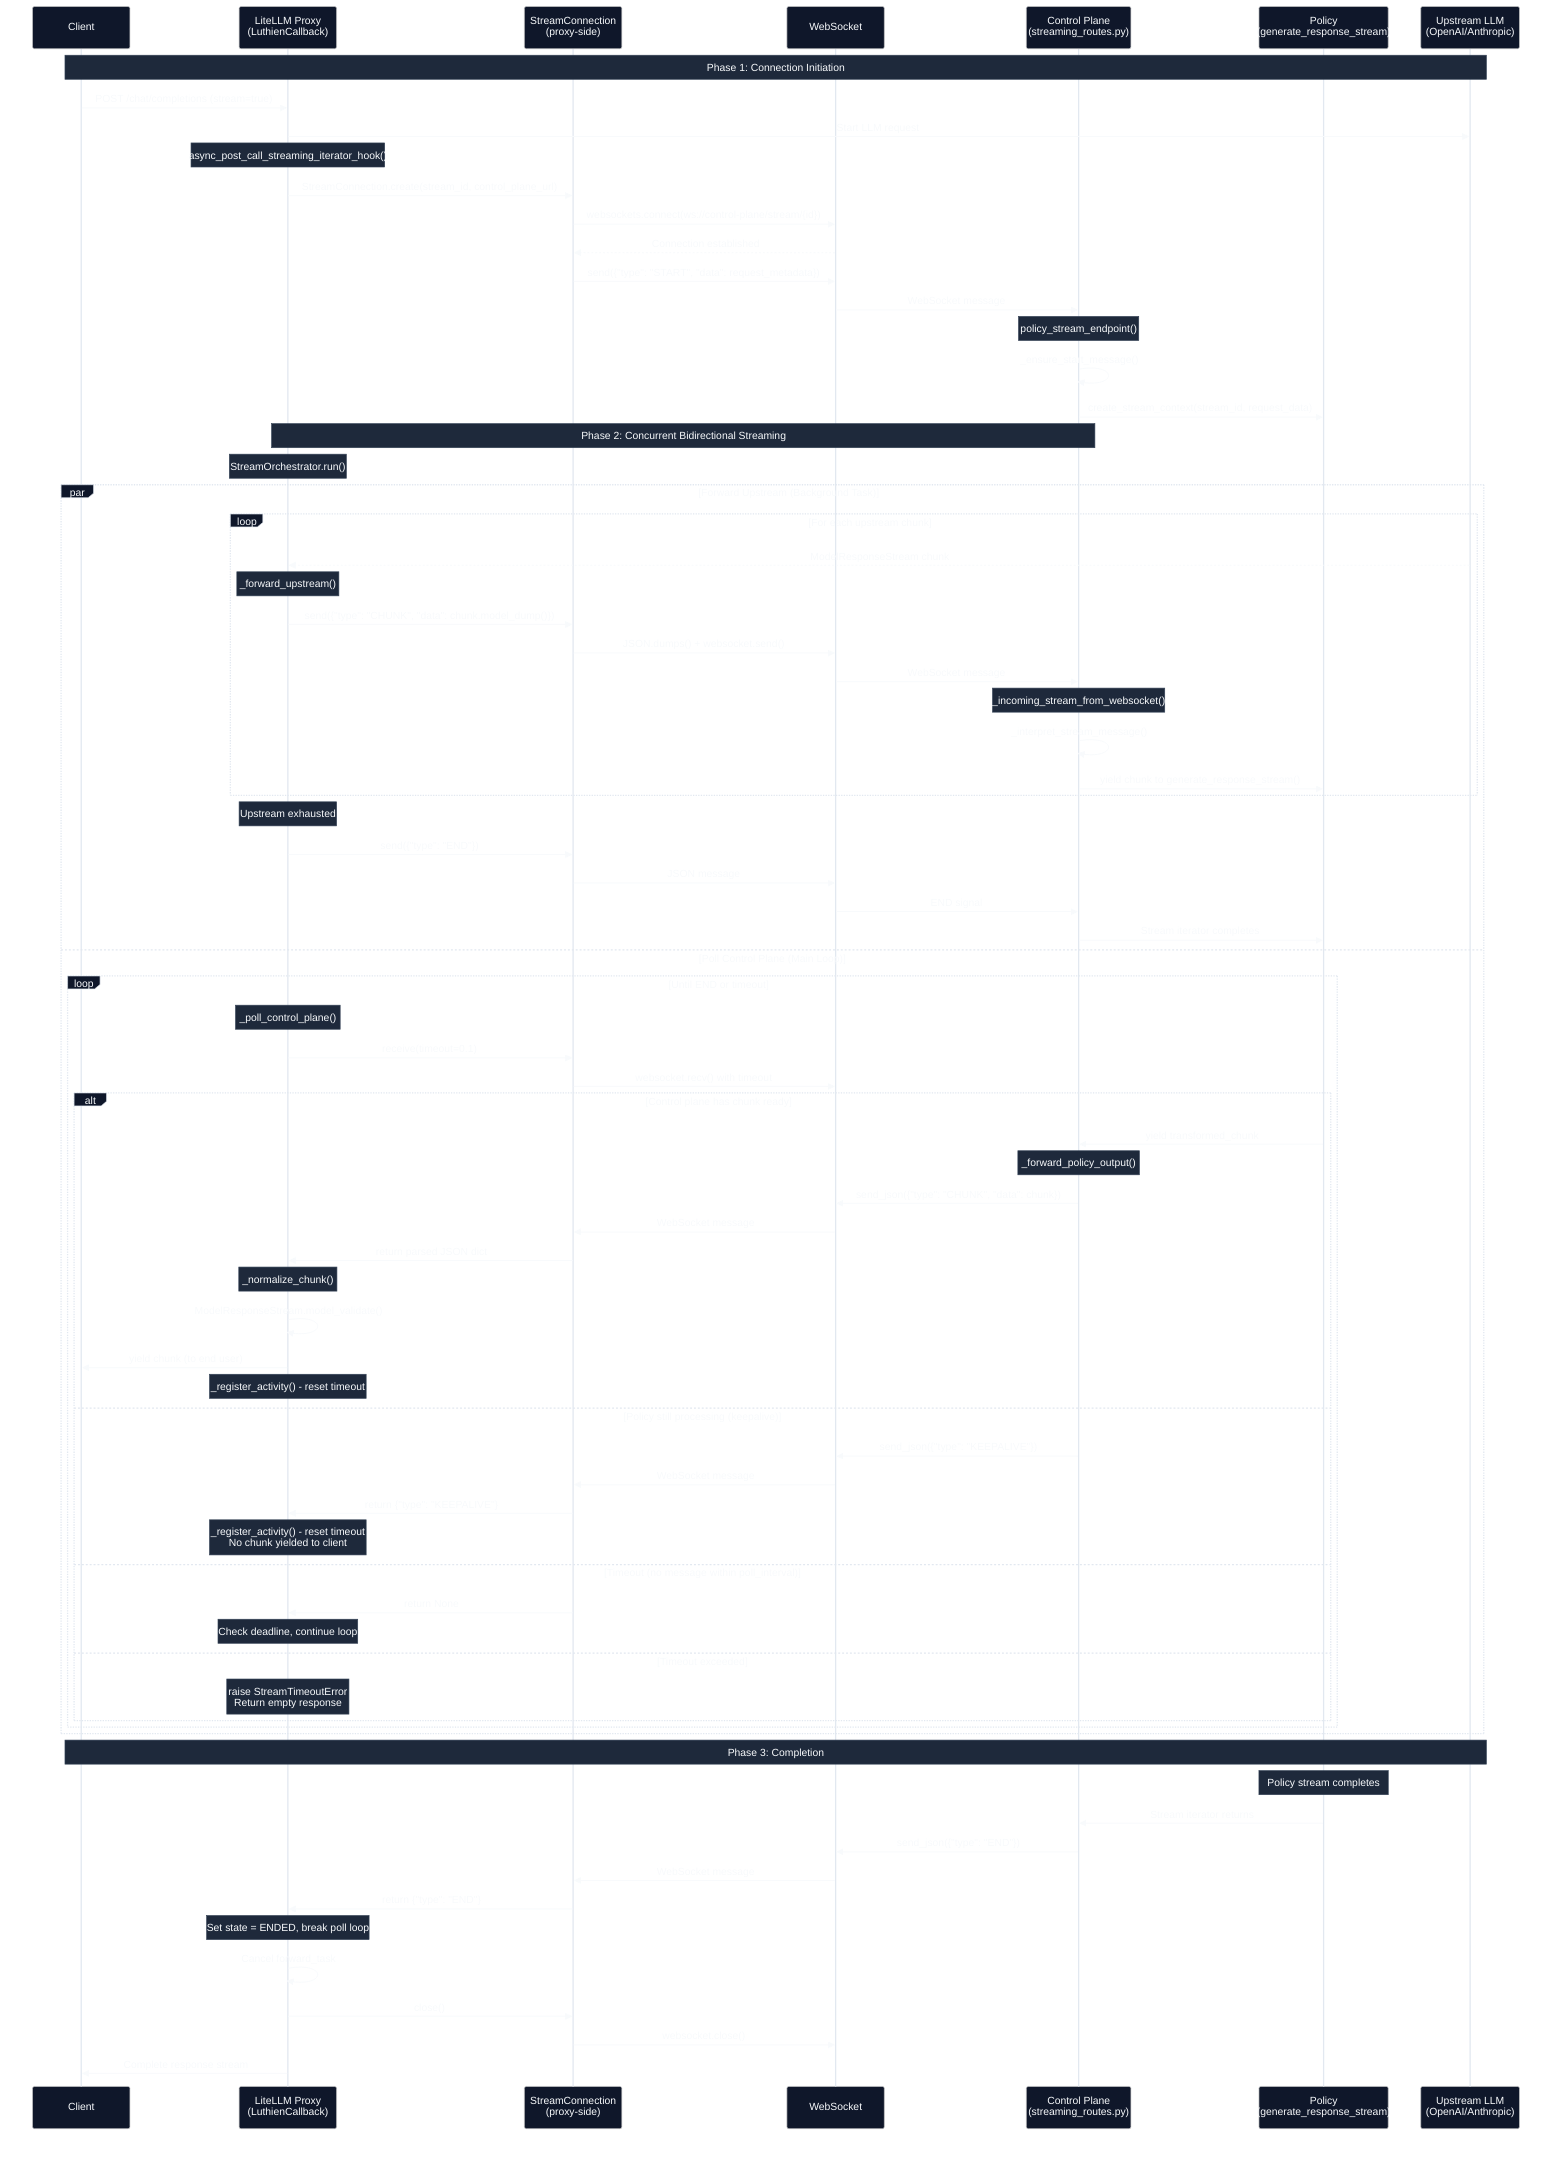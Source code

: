%%{init: {
  "theme": "dark",
  "themeVariables": {
    "background": "#0f172a",
    "mainBkg": "#0f172a",
    "primaryColor": "#111827",
    "primaryTextColor": "#f8fafc",
    "primaryBorderColor": "#1e293b",
    "secondaryColor": "#1f2937",
    "secondaryTextColor": "#f8fafc",
    "secondaryBorderColor": "#1e293b",
    "tertiaryColor": "#1f2937",
    "tertiaryTextColor": "#f8fafc",
    "tertiaryBorderColor": "#1e293b",
    "lineColor": "#f8fafc",
    "textColor": "#f8fafc",
    "edgeLabelBackground": "#1f2937",
    "actorBorderColor": "#e2e8f0",
    "actorBkg": "#0f172a",
    "actorTextColor": "#f8fafc",
    "actorLineColor": "#e2e8f0",
    "labelBoxBorderColor": "#e2e8f0",
    "labelBoxBackgroundColor": "#1f2937",
    "labelTextColor": "#f8fafc",
    "signalColor": "#f8fafc",
    "signalTextColor": "#f8fafc",
    "sequenceNumberColor": "#f8fafc",
    "loopTextColor": "#f8fafc",
    "noteBorderColor": "#334155",
    "noteBkgColor": "#1e293b",
    "noteTextColor": "#f8fafc",
    "sectionBkgColor": "#111827",
    "sectionBkgColor2": "#0f172a",
    "altSectionBkgColor": "#0f172a",
    "activationBorderColor": "#475569",
    "activationBackgroundColor": "#0f172a"
  }
}}%%

sequenceDiagram
    participant Client
    participant LiteLLM as LiteLLM Proxy<br/>(LuthienCallback)
    participant SC as StreamConnection<br/>(proxy-side)
    participant WS as WebSocket
    participant CPE as Control Plane<br/>(streaming_routes.py)
    participant Policy as Policy<br/>(generate_response_stream)
    participant Upstream as Upstream LLM<br/>(OpenAI/Anthropic)

    Note over Client,Upstream: Phase 1: Connection Initiation

    Client->>LiteLLM: POST /chat/completions (stream=true)
    LiteLLM->>Upstream: Start LLM request

    Note over LiteLLM: async_post_call_streaming_iterator_hook()

    LiteLLM->>SC: StreamConnection.create(stream_id, control_plane_url)
    SC->>WS: websockets.connect(ws://control-plane/stream/{id})
    WS-->>SC: Connection established

    SC->>WS: send({"type": "START", "data": request_metadata})
    WS->>CPE: WebSocket message

    Note over CPE: policy_stream_endpoint()
    CPE->>CPE: _ensure_start_message()
    CPE->>Policy: create_stream_context(stream_id, request_data)

    Note over LiteLLM,CPE: Phase 2: Concurrent Bidirectional Streaming

    Note over LiteLLM: StreamOrchestrator.run()

    par Forward Upstream (Background Task)
        loop For each upstream chunk
            Upstream-->>LiteLLM: ModelResponseStream chunk
            Note over LiteLLM: _forward_upstream()
            LiteLLM->>SC: send({"type": "CHUNK", "data": chunk.model_dump()})
            SC->>WS: JSON.dumps() + websocket.send()
            WS->>CPE: WebSocket message
            Note over CPE: _incoming_stream_from_websocket()
            CPE->>CPE: _interpret_stream_message()
            CPE->>Policy: yield chunk to generate_response_stream()
        end

        Note over LiteLLM: Upstream exhausted
        LiteLLM->>SC: send({"type": "END"})
        SC->>WS: JSON message
        WS->>CPE: END signal
        CPE->>Policy: Stream iterator completes
    and Poll Control Plane (Main Loop)
        loop Until END or timeout
            Note over LiteLLM: _poll_control_plane()

            LiteLLM->>SC: receive(timeout=0.1)
            SC->>WS: websocket.recv() with timeout

            alt Control plane has chunk ready
                Policy->>CPE: yield transformed_chunk
                Note over CPE: _forward_policy_output()
                CPE->>WS: send_json({"type": "CHUNK", "data": chunk})
                WS->>SC: WebSocket message
                SC->>LiteLLM: return parsed JSON dict

                Note over LiteLLM: _normalize_chunk()
                LiteLLM->>LiteLLM: ModelResponseStream.model_validate()
                LiteLLM->>Client: yield chunk (to end user)

                Note over LiteLLM: _register_activity() - reset timeout

            else Policy still processing (keepalive)
                CPE->>WS: send_json({"type": "KEEPALIVE"})
                WS->>SC: WebSocket message
                SC->>LiteLLM: return {"type": "KEEPALIVE"}
                Note over LiteLLM: _register_activity() - reset timeout<br/>No chunk yielded to client

            else Timeout (no message within poll_interval)
                SC->>LiteLLM: return None
                Note over LiteLLM: Check deadline, continue loop

            else Timeout exceeded
                Note over LiteLLM: raise StreamTimeoutError<br/>Return empty response

            end
        end
    end

    Note over Client,Upstream: Phase 3: Completion

    Note over Policy: Policy stream completes
    Policy->>CPE: Stream iterator returns
    CPE->>WS: send_json({"type": "END"})
    WS->>SC: WebSocket message
    SC->>LiteLLM: return {"type": "END"}

    Note over LiteLLM: Set state = ENDED, break poll loop

    LiteLLM->>LiteLLM: Cancel forward_task
    LiteLLM->>SC: close()
    SC->>WS: websocket.close()

    LiteLLM->>Client: Complete response stream